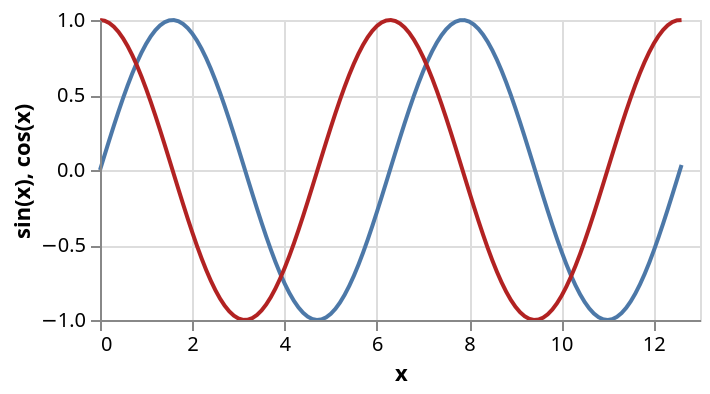 {
  "$schema": "https://vega.github.io/schema/vega/v5.json",
  "description": "Plots a function using a generated sequence.",
  "autosize": "pad",
  "padding": 5,
  "width": 300,
  "height": 150,
  "style": "cell",
  "data": [
    {
      "name": "source_0",
      "transform": [
        {"type": "sequence", "start": 0, "stop": 12.7, "step": 0.1, "as": "u"},
        {"type": "formula", "expr": "sin(datum.u)", "as": "v"},
        {"type": "formula", "expr": "cos(datum.u)", "as": "w"}
      ]
    }
  ],
  "marks": [
    {
      "name": "layer_0_marks",
      "type": "line",
      "style": ["line"],
      "sort": {"field": "datum[\"u\"]", "order": "descending"},
      "from": {"data": "source_0"},
      "encode": {
        "update": {
          "stroke": {"value": "#4c78a8"},
          "x": {"scale": "x", "field": "u"},
          "y": {"scale": "y", "field": "v"},
          "defined": {
            "signal": "datum[\"u\"] !== null && !isNaN(datum[\"u\"]) && datum[\"v\"] !== null && !isNaN(datum[\"v\"])"
          }
        }
      }
    },
    {
      "name": "layer_1_marks",
      "type": "line",
      "style": ["line"],
      "sort": {"field": "datum[\"u\"]", "order": "descending"},
      "from": {"data": "source_0"},
      "encode": {
        "update": {
          "stroke": {"value": "firebrick"},
          "x": {"scale": "x", "field": "u"},
          "y": {"scale": "y", "field": "w"},
          "defined": {
            "signal": "datum[\"u\"] !== null && !isNaN(datum[\"u\"]) && datum[\"w\"] !== null && !isNaN(datum[\"w\"])"
          }
        }
      }
    }
  ],
  "scales": [
    {
      "name": "x",
      "type": "linear",
      "domain": {"data": "source_0", "field": "u"},
      "range": [0, {"signal": "width"}],
      "nice": true,
      "zero": false
    },
    {
      "name": "y",
      "type": "linear",
      "domain": {"data": "source_0", "fields": ["v", "w"]},
      "range": [{"signal": "height"}, 0],
      "nice": true,
      "zero": true
    }
  ],
  "axes": [
    {
      "scale": "x",
      "orient": "bottom",
      "grid": false,
      "title": "x",
      "labelFlush": true,
      "labelOverlap": true,
      "tickCount": {"signal": "ceil(width/40)"},
      "zindex": 1
    },
    {
      "scale": "x",
      "orient": "bottom",
      "gridScale": "y",
      "grid": true,
      "tickCount": {"signal": "ceil(width/40)"},
      "domain": false,
      "labels": false,
      "maxExtent": 0,
      "minExtent": 0,
      "ticks": false,
      "zindex": 0
    },
    {
      "scale": "y",
      "orient": "left",
      "grid": false,
      "title": "sin(x), cos(x)",
      "labelOverlap": true,
      "tickCount": {"signal": "ceil(height/40)"},
      "zindex": 1
    },
    {
      "scale": "y",
      "orient": "left",
      "gridScale": "x",
      "grid": true,
      "tickCount": {"signal": "ceil(height/40)"},
      "domain": false,
      "labels": false,
      "maxExtent": 0,
      "minExtent": 0,
      "ticks": false,
      "zindex": 0
    }
  ]
}
